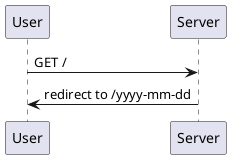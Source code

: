 @startuml
'https://plantuml.com/sequence-diagram

User -> Server: GET /
Server -> User: redirect to /yyyy-mm-dd

@enduml

@startuml
'https://plantuml.com/sequence-diagram
User -> Server: GET /YYYYMMDD
Server -> Pages: load page [yyyymmdd]
Pages -> YYYYMMDD: render
YYYYMMDD -> API: GET /api/YYYYMM
API -> YYYYMMDD: timeline data

YYYYMMDD -> Timeline: select YYYYMMDD
YYYYMMDD -> API: GET /api/YYYYMMDD
API -> YYYYMMDD: date entry

alt isToday === true
    YYYYMMDD -> DiaryEntry: show textarea
else isToday === false
    alt isFuture === true
        YYYYMMDD -> DiaryEntry: show 404
    end
    YYYYMMDD -> DiaryEntry: show just text of date entry
end

YYYYMMDD -> User: show page
@enduml

